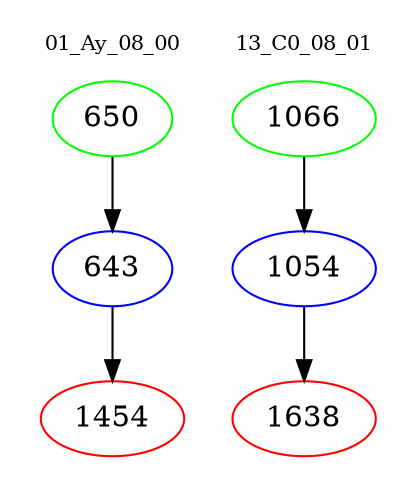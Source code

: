 digraph{
subgraph cluster_0 {
color = white
label = "01_Ay_08_00";
fontsize=10;
T0_650 [label="650", color="green"]
T0_650 -> T0_643 [color="black"]
T0_643 [label="643", color="blue"]
T0_643 -> T0_1454 [color="black"]
T0_1454 [label="1454", color="red"]
}
subgraph cluster_1 {
color = white
label = "13_C0_08_01";
fontsize=10;
T1_1066 [label="1066", color="green"]
T1_1066 -> T1_1054 [color="black"]
T1_1054 [label="1054", color="blue"]
T1_1054 -> T1_1638 [color="black"]
T1_1638 [label="1638", color="red"]
}
}
